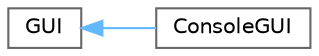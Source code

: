 digraph "Graphical Class Hierarchy"
{
 // LATEX_PDF_SIZE
  bgcolor="transparent";
  edge [fontname=Helvetica,fontsize=10,labelfontname=Helvetica,labelfontsize=10];
  node [fontname=Helvetica,fontsize=10,shape=box,height=0.2,width=0.4];
  rankdir="LR";
  Node0 [id="Node000000",label="GUI",height=0.2,width=0.4,color="grey40", fillcolor="white", style="filled",URL="$class_g_u_i.html",tooltip=" "];
  Node0 -> Node1 [id="edge236_Node000000_Node000001",dir="back",color="steelblue1",style="solid",tooltip=" "];
  Node1 [id="Node000001",label="ConsoleGUI",height=0.2,width=0.4,color="grey40", fillcolor="white", style="filled",URL="$class_console_g_u_i.html",tooltip=" "];
}
